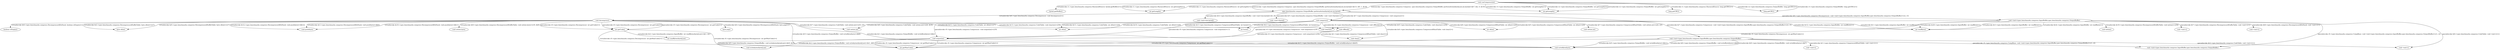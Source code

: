 digraph g {
12[label="void decompress()"]
1[label="byte[] getBuffer()"]
7[label="void <init>(int,byte[])"]
8[label="void <init>(byte[])"]
23[label="int readBytes(byte[],int)"]
36[label="void clBlock()"]
10[label="void compress()"]
26[label="int readByte()"]
16[label="void push(byte)"]
34[label="void output(int)"]
9[label="void <init>(spec.benchmarks.compress.InputBuffer,spec.benchmarks.compress.OutputBuffer)"]
30[label="void init(int)"]
22[label="void set(int,byte)"]
33[label="int of(int)"]
2[label="int getLength()"]
14[label="void writeByte(byte)"]
18[label="int of(int)"]
24[label="int getMaxCode()"]
28[label="void <init>()"]
15[label="void clear(int)"]
19[label="byte pop()"]
3[label="spec.benchmarks.compress.OutputBuffer performAction(byte[],int,int,byte[])"]
11[label="void <init>(spec.benchmarks.compress.InputBuffer,spec.benchmarks.compress.OutputBuffer)"]
0[label="void runCompress(int)"]
4[label="int getLength()"]
21[label="void set(int,int)"]
20[label="boolean isEmpty()"]
13[label="int getCode()"]
29[label="void <init>()"]
35[label="void set(int,int)"]
27[label="void <init>()"]
37[label="void writebytes(byte[],int)"]
38[label="void <init>()"]
5[label="long getCRC()"]
6[label="long getCRC()"]
32[label="void clear()"]
17[label="byte of(int)"]
25[label="void <init>(spec.benchmarks.compress.InputBuffer,spec.benchmarks.compress.OutputBuffer)"]
31[label="int hsize()"]
11->25[label="specialinvoke r0.<spec.benchmarks.compress.CompBase: void <init>(spec.benchmarks.compress.InputBuffer,spec.benchmarks.compress.OutputBuffer)>(r1, r2)"]
11->24[label="virtualinvoke r0.<spec.benchmarks.compress.Decompressor: int getMaxCode()>()"]
11->27[label="specialinvoke $r6.<spec.benchmarks.compress.CodeTable: void <init>()>()"]
11->26[label="virtualinvoke $r22.<spec.benchmarks.compress.InputBuffer: int readByte()>()"]
11->26[label="virtualinvoke $r20.<spec.benchmarks.compress.InputBuffer: int readByte()>()"]
11->26[label="virtualinvoke $r3.<spec.benchmarks.compress.InputBuffer: int readByte()>()"]
34->24[label="virtualinvoke r0.<spec.benchmarks.compress.Compressor: int getMaxCode()>()"]
34->24[label="virtualinvoke r0.<spec.benchmarks.compress.Compressor: int getMaxCode()>()"]
9->14[label="virtualinvoke $r9.<spec.benchmarks.compress.OutputBuffer: void writeByte(byte)>($b11)"]
9->14[label="virtualinvoke $r6.<spec.benchmarks.compress.OutputBuffer: void writeByte(byte)>($b6)"]
9->14[label="virtualinvoke $r8.<spec.benchmarks.compress.OutputBuffer: void writeByte(byte)>($b7)"]
11->29[label="specialinvoke $r8.<spec.benchmarks.compress.Decompressor$DeStack: void <init>()>()"]
11->28[label="specialinvoke $r7.<spec.benchmarks.compress.Decompressor$SuffixTable: void <init>()>()"]
10->18[label="virtualinvoke $r10.<spec.benchmarks.compress.CodeTable: int of(int)>(i24)"]
10->18[label="virtualinvoke $r11.<spec.benchmarks.compress.CodeTable: int of(int)>(i24)"]
3->7[label="specialinvoke $r4.<spec.benchmarks.compress.InputBuffer: void <init>(int,byte[])>(i0, r0)"]
36->34[label="specialinvoke r0.<spec.benchmarks.compress.Compressor: void output(int)>(256)"]
3->8[label="specialinvoke $r5.<spec.benchmarks.compress.OutputBuffer: void <init>(byte[])>(r1)"]
3->9[label="specialinvoke $r7.<spec.benchmarks.compress.Compressor: void <init>(spec.benchmarks.compress.InputBuffer,spec.benchmarks.compress.OutputBuffer)>(r2, r3)"]
10->21[label="virtualinvoke $r6.<spec.benchmarks.compress.CodeTable: void set(int,int)>(i24, $i16)"]
10->26[label="virtualinvoke $r1.<spec.benchmarks.compress.InputBuffer: int readByte()>()"]
10->26[label="virtualinvoke $r12.<spec.benchmarks.compress.InputBuffer: int readByte()>()"]
9->24[label="virtualinvoke r0.<spec.benchmarks.compress.Compressor: int getMaxCode()>()"]
34->14[label="virtualinvoke $r11.<spec.benchmarks.compress.OutputBuffer: void writeByte(byte)>($b45)"]
9->27[label="specialinvoke $r4.<spec.benchmarks.compress.CodeTable: void <init>()>()"]
11->30[label="virtualinvoke $r10.<spec.benchmarks.compress.Decompressor$SuffixTable: void init(int)>(256)"]
36->32[label="virtualinvoke $r1.<spec.benchmarks.compress.Compressor$HashTable: void clear()>()"]
9->25[label="specialinvoke r0.<spec.benchmarks.compress.CompBase: void <init>(spec.benchmarks.compress.InputBuffer,spec.benchmarks.compress.OutputBuffer)>(r1, r2)"]
3->12[label="virtualinvoke $r6.<spec.benchmarks.compress.Decompressor: void decompress()>()"]
13->24[label="virtualinvoke r0.<spec.benchmarks.compress.Decompressor: int getMaxCode()>()"]
13->24[label="virtualinvoke r0.<spec.benchmarks.compress.Decompressor: int getMaxCode()>()"]
10->31[label="virtualinvoke $r2.<spec.benchmarks.compress.Compressor$HashTable: int hsize()>()"]
10->31[label="virtualinvoke $r3.<spec.benchmarks.compress.Compressor$HashTable: int hsize()>()"]
12->13[label="specialinvoke r0.<spec.benchmarks.compress.Decompressor: int getCode()>()"]
12->13[label="specialinvoke r0.<spec.benchmarks.compress.Decompressor: int getCode()>()"]
12->13[label="specialinvoke r0.<spec.benchmarks.compress.Decompressor: int getCode()>()"]
10->33[label="virtualinvoke $r5.<spec.benchmarks.compress.Compressor$HashTable: int of(int)>(i24)"]
10->33[label="virtualinvoke $r8.<spec.benchmarks.compress.Compressor$HashTable: int of(int)>(i24)"]
13->23[label="virtualinvoke $r2.<spec.benchmarks.compress.InputBuffer: int readBytes(byte[],int)>($r1, $i1)"]
10->32[label="virtualinvoke $r4.<spec.benchmarks.compress.Compressor$HashTable: void clear()>()"]
12->16[label="virtualinvoke $r12.<spec.benchmarks.compress.Decompressor$DeStack: void push(byte)>($b12)"]
12->16[label="virtualinvoke $r3.<spec.benchmarks.compress.Decompressor$DeStack: void push(byte)>($b5)"]
12->16[label="virtualinvoke $r10.<spec.benchmarks.compress.Decompressor$DeStack: void push(byte)>($b11)"]
10->35[label="virtualinvoke $r7.<spec.benchmarks.compress.Compressor$HashTable: void set(int,int)>(i24, i23)"]
12->17[label="virtualinvoke $r9.<spec.benchmarks.compress.Decompressor$SuffixTable: byte of(int)>(i17)"]
12->17[label="virtualinvoke $r2.<spec.benchmarks.compress.Decompressor$SuffixTable: byte of(int)>(i17)"]
10->34[label="specialinvoke r0.<spec.benchmarks.compress.Compressor: void output(int)>(-1)"]
10->34[label="specialinvoke r0.<spec.benchmarks.compress.Compressor: void output(int)>(i19)"]
10->34[label="specialinvoke r0.<spec.benchmarks.compress.Compressor: void output(int)>(i19)"]
12->14[label="virtualinvoke $r1.<spec.benchmarks.compress.OutputBuffer: void writeByte(byte)>($b2)"]
12->14[label="virtualinvoke $r5.<spec.benchmarks.compress.OutputBuffer: void writeByte(byte)>($b6)"]
12->15[label="virtualinvoke $r13.<spec.benchmarks.compress.CodeTable: void clear(int)>(256)"]
10->36[label="specialinvoke r0.<spec.benchmarks.compress.Compressor: void clBlock()>()"]
9->38[label="specialinvoke $r3.<spec.benchmarks.compress.Compressor$HashTable: void <init>()>()"]
3->10[label="virtualinvoke $r7.<spec.benchmarks.compress.Compressor: void compress()>()"]
3->11[label="specialinvoke $r6.<spec.benchmarks.compress.Decompressor: void <init>(spec.benchmarks.compress.InputBuffer,spec.benchmarks.compress.OutputBuffer)>(r2, r3)"]
0->1[label="virtualinvoke r1.<spec.benchmarks.compress.Harness$Source: byte[] getBuffer()>()"]
0->2[label="virtualinvoke r1.<spec.benchmarks.compress.Harness$Source: int getLength()>()"]
0->2[label="virtualinvoke r1.<spec.benchmarks.compress.Harness$Source: int getLength()>()"]
0->3[label="staticinvoke <spec.benchmarks.compress.Compress: spec.benchmarks.compress.OutputBuffer performAction(byte[],int,int,byte[])>($r7, $i2, 0, $r10)"]
0->3[label="staticinvoke <spec.benchmarks.compress.Compress: spec.benchmarks.compress.OutputBuffer performAction(byte[],int,int,byte[])>($r13, $i5, 1, $r16)"]
0->4[label="virtualinvoke r2.<spec.benchmarks.compress.OutputBuffer: int getLength()>()"]
0->4[label="virtualinvoke r2.<spec.benchmarks.compress.OutputBuffer: int getLength()>()"]
0->4[label="virtualinvoke r3.<spec.benchmarks.compress.OutputBuffer: int getLength()>()"]
12->18[label="virtualinvoke $r11.<spec.benchmarks.compress.CodeTable: int of(int)>(i17)"]
0->5[label="virtualinvoke r1.<spec.benchmarks.compress.Harness$Source: long getCRC()>()"]
12->19[label="virtualinvoke $r4.<spec.benchmarks.compress.Decompressor$DeStack: byte pop()>()"]
0->6[label="virtualinvoke r3.<spec.benchmarks.compress.OutputBuffer: long getCRC()>()"]
0->6[label="virtualinvoke r2.<spec.benchmarks.compress.OutputBuffer: long getCRC()>()"]
12->21[label="virtualinvoke $r7.<spec.benchmarks.compress.CodeTable: void set(int,int)>(i19, i15)"]
12->22[label="virtualinvoke $r8.<spec.benchmarks.compress.Decompressor$SuffixTable: void set(int,byte)>(i19, $b9)"]
11->15[label="virtualinvoke $r9.<spec.benchmarks.compress.CodeTable: void clear(int)>(256)"]
34->37[label="virtualinvoke $r9.<spec.benchmarks.compress.OutputBuffer: void writebytes(byte[],int)>($r8, $i37)"]
34->37[label="virtualinvoke $r2.<spec.benchmarks.compress.OutputBuffer: void writebytes(byte[],int)>($r1, $i8)"]
12->20[label="virtualinvoke $r6.<spec.benchmarks.compress.Decompressor$DeStack: boolean isEmpty()>()"]
}